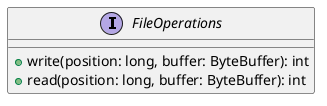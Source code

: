 @startuml

interface FileOperations {
    +write(position: long, buffer: ByteBuffer): int
    +read(position: long, buffer: ByteBuffer): int
}

@enduml
